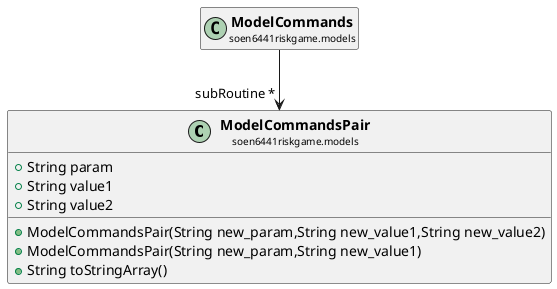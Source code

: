@startuml

skinparam svgLinkTarget _parent
skinparam linetype ortho
set namespaceSeparator none
class "<b><size:14>ModelCommandsPair</b>\n<size:10>soen6441riskgame.models" as soen6441riskgame.models.ModelCommandsPair  [[../../soen6441riskgame/models/ModelCommandsPair.html{soen6441riskgame.models.ModelCommandsPair}]] {
+String param
+String value1
+String value2
+ModelCommandsPair(String new_param,String new_value1,String new_value2)
+ModelCommandsPair(String new_param,String new_value1)
+String toStringArray()
}


class "<b><size:14>ModelCommands</b>\n<size:10>soen6441riskgame.models" as soen6441riskgame.models.ModelCommands  [[../../soen6441riskgame/models/ModelCommands.html{soen6441riskgame.models.ModelCommands}]] {
}

hide soen6441riskgame.models.ModelCommands fields
hide soen6441riskgame.models.ModelCommands methods

soen6441riskgame.models.ModelCommands -->  "subRoutine *" soen6441riskgame.models.ModelCommandsPair


@enduml
